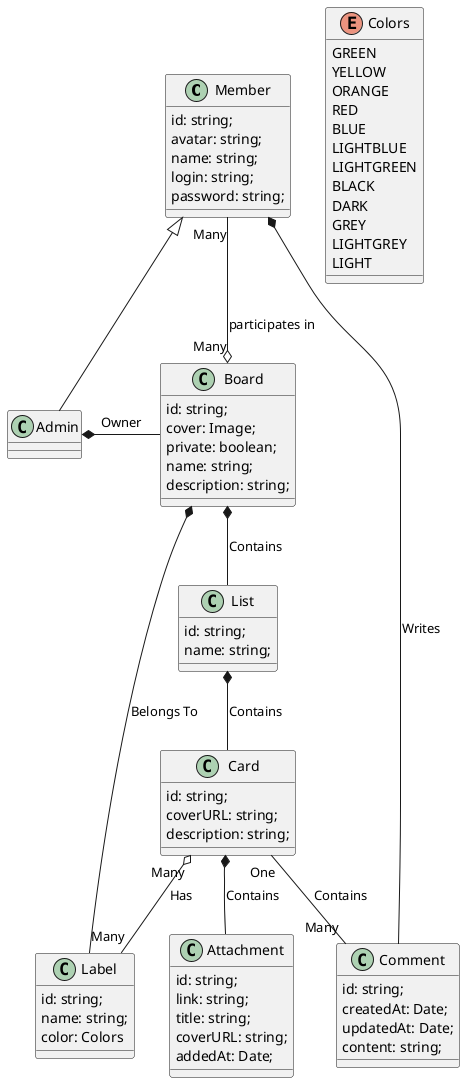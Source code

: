 @startuml
'https://plantuml.com/class-diagram
class Member {
    id: string;
    avatar: string;
    name: string;
    login: string;
    password: string;
}

class Admin {
}

class Board {
    id: string;
    cover: Image;
    private: boolean;
    name: string;
    description: string;
}

class List {
    id: string;
    name: string;
}

class Card {
    id: string;
    coverURL: string;
    description: string;
}

enum Colors {
    GREEN
    YELLOW
    ORANGE
    RED
    BLUE
    LIGHTBLUE
    LIGHTGREEN
    BLACK
    DARK
    GREY
    LIGHTGREY
    LIGHT
}

class Label {
    id: string;
    name: string;
    color: Colors
}

class Comment {
    id: string;
    createdAt: Date;
    updatedAt: Date;
    content: string;
}

class Attachment {
    id: string;
    link: string;
    title: string;
    coverURL: string;
    addedAt: Date;
}

Member <|-- Admin

Admin *- Board : Owner
Member "Many" --o "Many" Board : participates in

Board *-- List : Contains
List *-- Card : Contains
Card *-- Attachment : Contains
Card "One" -- "Many" Comment : Contains

Card "Many" o-- "Many" Label : Has

Label --* Board  : Belongs To

Member *-- Comment : Writes

@enduml